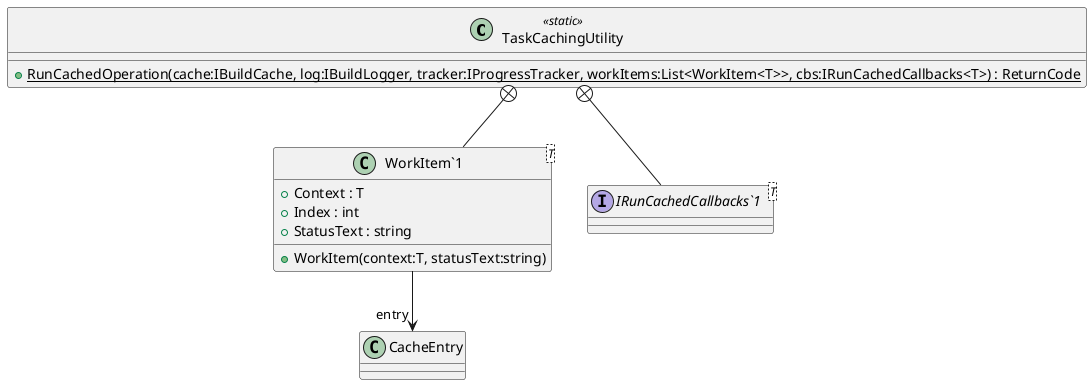 @startuml
class TaskCachingUtility <<static>> {
    + {static} RunCachedOperation(cache:IBuildCache, log:IBuildLogger, tracker:IProgressTracker, workItems:List<WorkItem<T>>, cbs:IRunCachedCallbacks<T>) : ReturnCode
}
class "WorkItem`1"<T> {
    + Context : T
    + Index : int
    + StatusText : string
    + WorkItem(context:T, statusText:string)
}
interface "IRunCachedCallbacks`1"<T> {
}
TaskCachingUtility +-- "WorkItem`1"
"WorkItem`1" --> "entry" CacheEntry
TaskCachingUtility +-- "IRunCachedCallbacks`1"
@enduml
